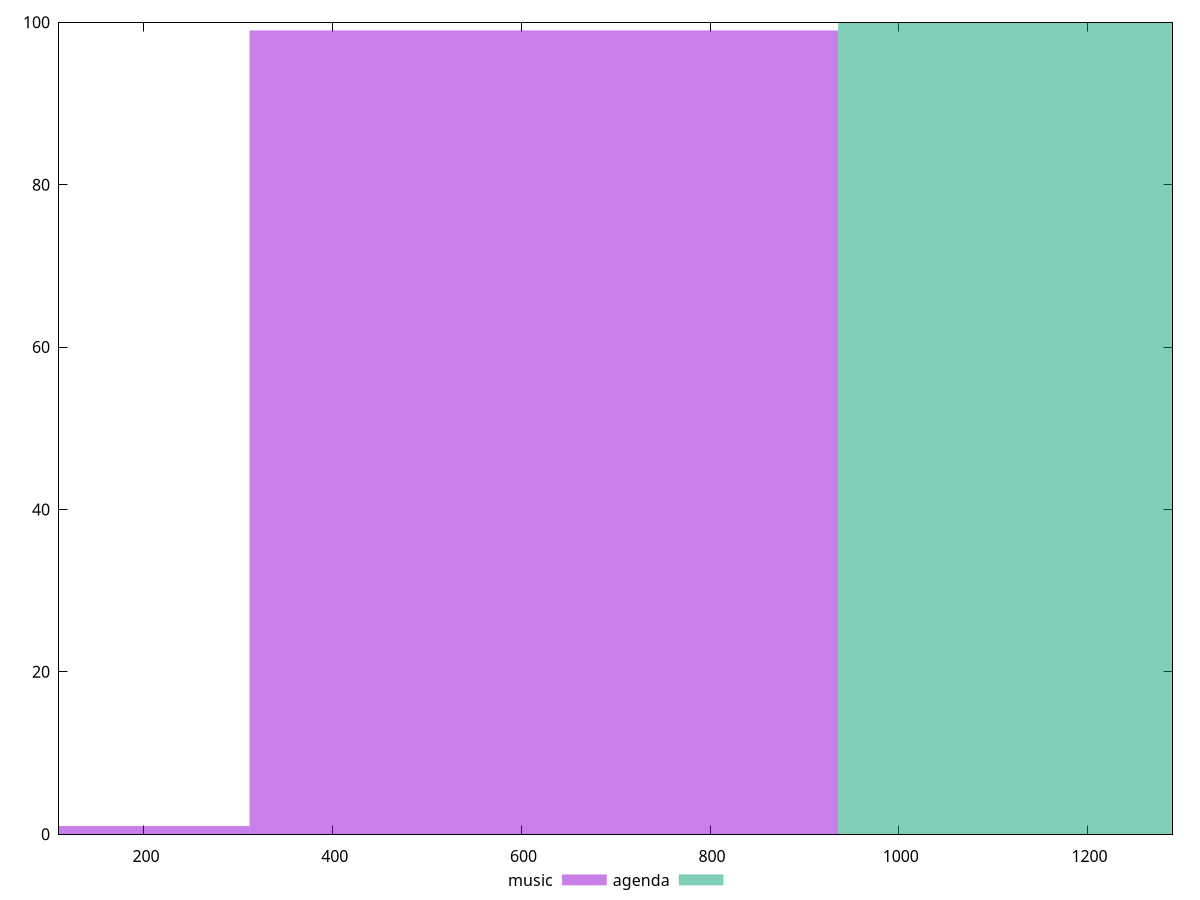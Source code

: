 reset

$music <<EOF
0 1
623.8154202736607 99
EOF

$agenda <<EOF
1247.6308405473214 100
EOF

set key outside below
set boxwidth 623.8154202736607
set xrange [110:1290]
set yrange [0:100]
set trange [0:100]
set style fill transparent solid 0.5 noborder
set terminal svg size 640, 500 enhanced background rgb 'white'
set output "reports/report_00031_2021-02-24T23-18-18.084Z/uses-http2/comparison/histogram/0_vs_1.svg"

plot $music title "music" with boxes, \
     $agenda title "agenda" with boxes

reset
